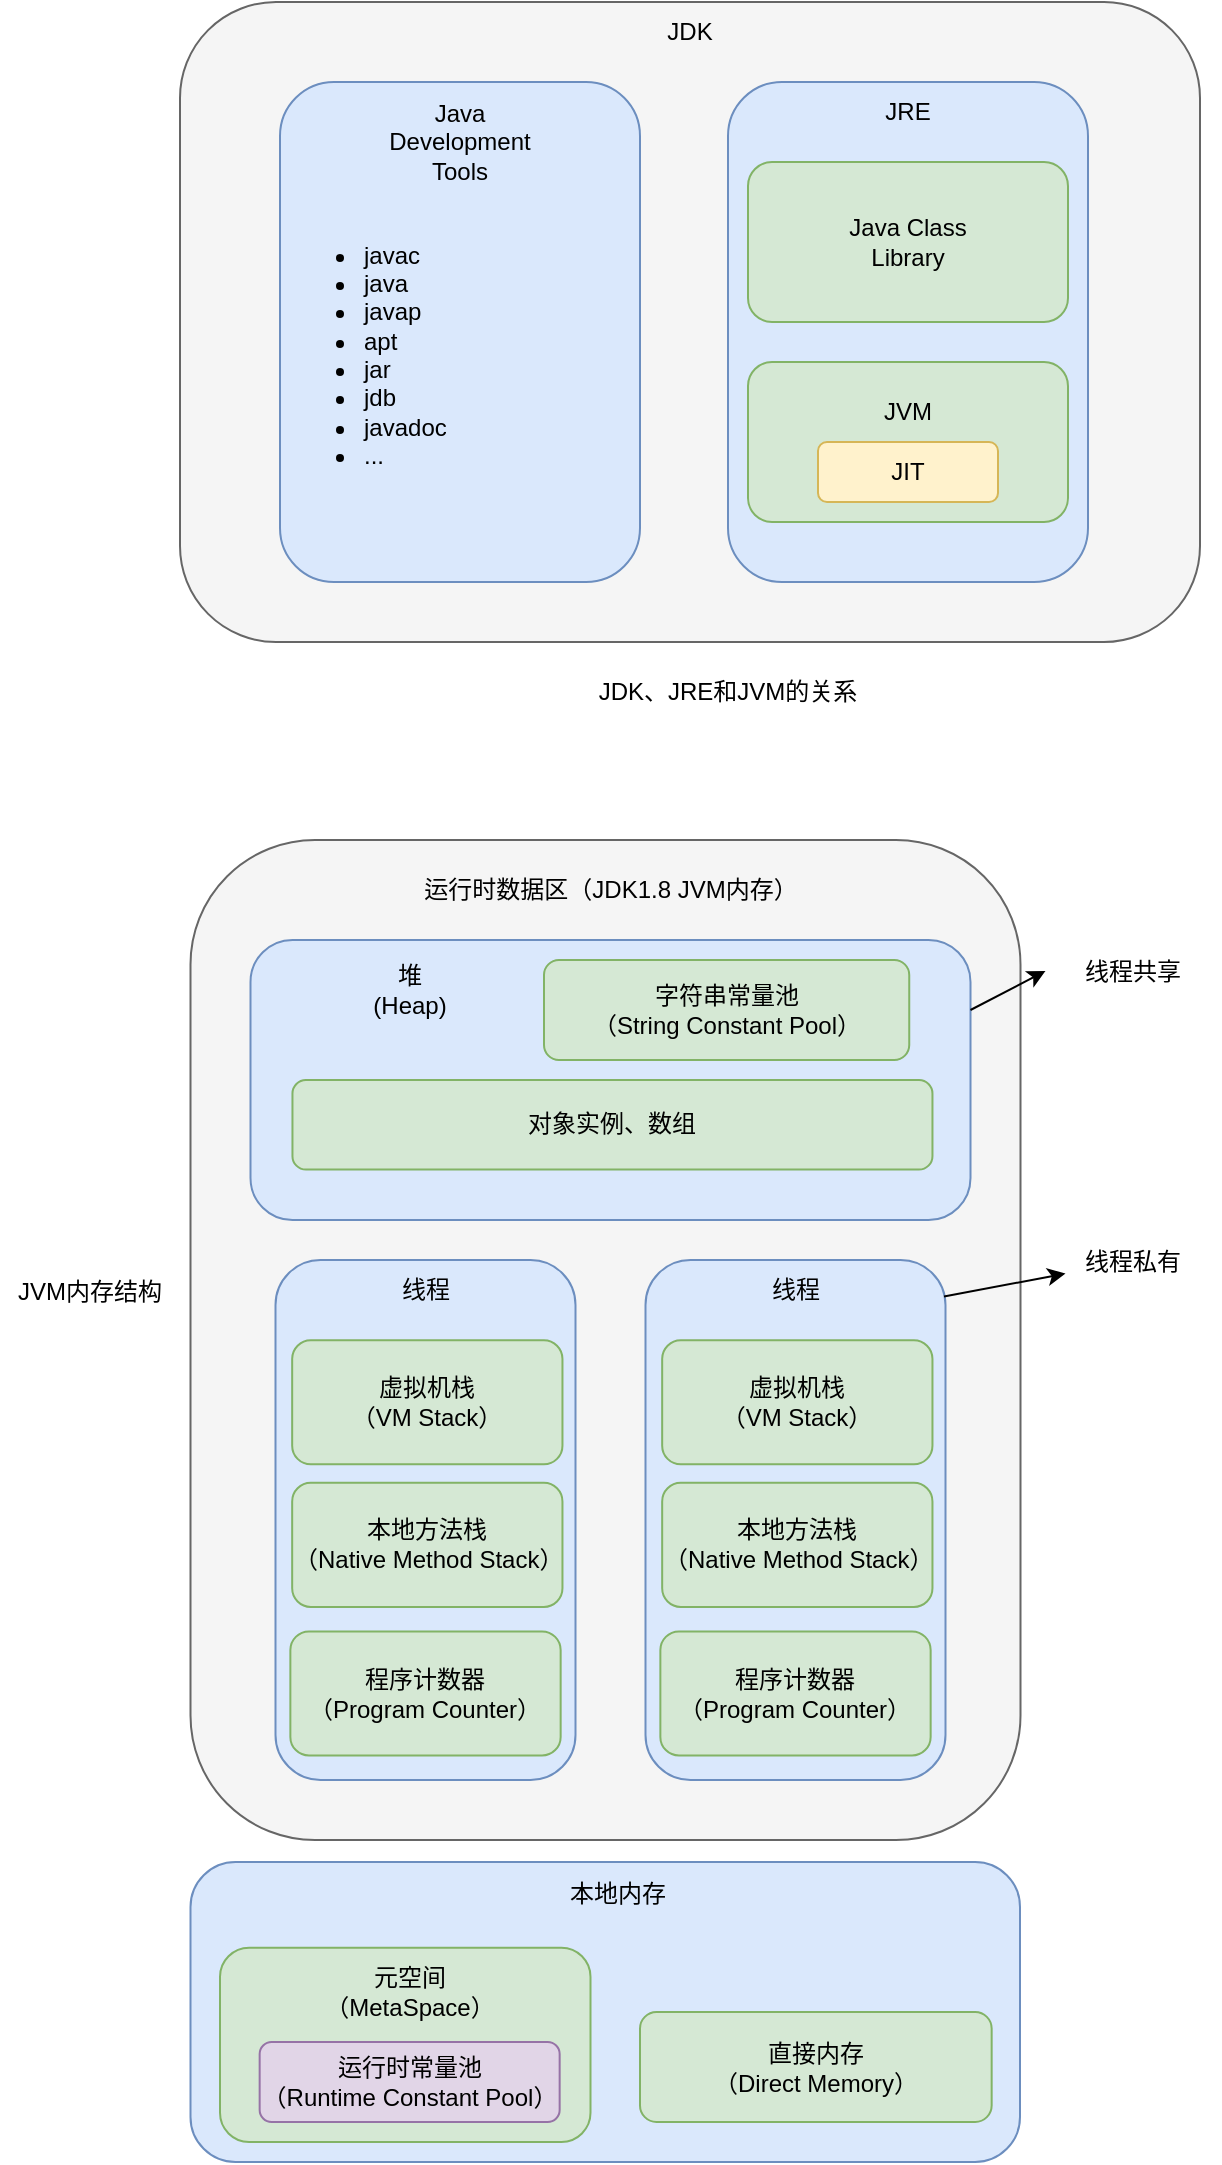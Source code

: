 <mxfile version="22.1.21" type="device" pages="3">
  <diagram name="JDK&amp;JRE&amp;JVM" id="QjWccUWhxBEC8YufoQXe">
    <mxGraphModel dx="2074" dy="1245" grid="1" gridSize="10" guides="1" tooltips="1" connect="1" arrows="1" fold="1" page="1" pageScale="1" pageWidth="827" pageHeight="1169" math="0" shadow="0">
      <root>
        <mxCell id="0" />
        <mxCell id="1" parent="0" />
        <mxCell id="zwSSAcuWBTaVYT7mM9TM-43" value="" style="rounded=1;whiteSpace=wrap;html=1;fillColor=#f5f5f5;fontColor=#333333;strokeColor=#666666;" parent="1" vertex="1">
          <mxGeometry x="145.25" y="629" width="415" height="500" as="geometry" />
        </mxCell>
        <mxCell id="GTEoOpZQOIwxv9IYRNi3-1" value="" style="rounded=1;whiteSpace=wrap;html=1;fillColor=#f5f5f5;fontColor=#333333;strokeColor=#666666;" parent="1" vertex="1">
          <mxGeometry x="140" y="210" width="510" height="320" as="geometry" />
        </mxCell>
        <mxCell id="GTEoOpZQOIwxv9IYRNi3-3" value="JDK" style="text;html=1;strokeColor=none;fillColor=none;align=center;verticalAlign=middle;whiteSpace=wrap;rounded=1;" parent="1" vertex="1">
          <mxGeometry x="365" y="210" width="60" height="30" as="geometry" />
        </mxCell>
        <mxCell id="GTEoOpZQOIwxv9IYRNi3-14" value="" style="group;rounded=1;" parent="1" vertex="1" connectable="0">
          <mxGeometry x="190" y="250" width="180" height="250" as="geometry" />
        </mxCell>
        <mxCell id="GTEoOpZQOIwxv9IYRNi3-6" value="" style="rounded=1;whiteSpace=wrap;html=1;fillColor=#dae8fc;strokeColor=#6c8ebf;" parent="GTEoOpZQOIwxv9IYRNi3-14" vertex="1">
          <mxGeometry width="180" height="250" as="geometry" />
        </mxCell>
        <mxCell id="GTEoOpZQOIwxv9IYRNi3-7" value="Java Development Tools" style="text;html=1;strokeColor=none;fillColor=none;align=center;verticalAlign=middle;whiteSpace=wrap;rounded=1;" parent="GTEoOpZQOIwxv9IYRNi3-14" vertex="1">
          <mxGeometry x="60" y="15" width="60" height="30" as="geometry" />
        </mxCell>
        <mxCell id="GTEoOpZQOIwxv9IYRNi3-9" value="&lt;ul&gt;&lt;li&gt;javac&lt;/li&gt;&lt;li&gt;java&lt;/li&gt;&lt;li&gt;javap&lt;br&gt;&lt;/li&gt;&lt;li&gt;apt&lt;/li&gt;&lt;li&gt;jar&lt;/li&gt;&lt;li&gt;jdb&lt;/li&gt;&lt;li&gt;javadoc&lt;/li&gt;&lt;li&gt;...&lt;/li&gt;&lt;/ul&gt;" style="text;strokeColor=none;fillColor=none;html=1;whiteSpace=wrap;verticalAlign=middle;overflow=hidden;rounded=1;" parent="GTEoOpZQOIwxv9IYRNi3-14" vertex="1">
          <mxGeometry y="65" width="100" height="140" as="geometry" />
        </mxCell>
        <mxCell id="GTEoOpZQOIwxv9IYRNi3-18" value="" style="group;rounded=1;" parent="1" vertex="1" connectable="0">
          <mxGeometry x="414" y="250" width="180" height="250" as="geometry" />
        </mxCell>
        <mxCell id="GTEoOpZQOIwxv9IYRNi3-17" value="" style="group;rounded=1;" parent="GTEoOpZQOIwxv9IYRNi3-18" vertex="1" connectable="0">
          <mxGeometry width="180" height="250" as="geometry" />
        </mxCell>
        <mxCell id="GTEoOpZQOIwxv9IYRNi3-2" value="" style="rounded=1;whiteSpace=wrap;html=1;fillColor=#dae8fc;strokeColor=#6c8ebf;" parent="GTEoOpZQOIwxv9IYRNi3-17" vertex="1">
          <mxGeometry width="180" height="250" as="geometry" />
        </mxCell>
        <mxCell id="GTEoOpZQOIwxv9IYRNi3-4" value="JRE" style="text;html=1;strokeColor=none;fillColor=none;align=center;verticalAlign=middle;whiteSpace=wrap;rounded=1;" parent="GTEoOpZQOIwxv9IYRNi3-17" vertex="1">
          <mxGeometry x="60" width="60" height="30" as="geometry" />
        </mxCell>
        <mxCell id="GTEoOpZQOIwxv9IYRNi3-11" value="Java Class&lt;br&gt;Library" style="rounded=1;whiteSpace=wrap;html=1;fillColor=#d5e8d4;strokeColor=#82b366;" parent="GTEoOpZQOIwxv9IYRNi3-17" vertex="1">
          <mxGeometry x="10" y="40" width="160" height="80" as="geometry" />
        </mxCell>
        <mxCell id="GTEoOpZQOIwxv9IYRNi3-20" value="" style="group;rounded=1;" parent="GTEoOpZQOIwxv9IYRNi3-17" vertex="1" connectable="0">
          <mxGeometry x="10" y="140" width="160" height="80" as="geometry" />
        </mxCell>
        <mxCell id="GTEoOpZQOIwxv9IYRNi3-10" value="" style="rounded=1;whiteSpace=wrap;html=1;fillColor=#d5e8d4;strokeColor=#82b366;" parent="GTEoOpZQOIwxv9IYRNi3-20" vertex="1">
          <mxGeometry width="160" height="80" as="geometry" />
        </mxCell>
        <mxCell id="GTEoOpZQOIwxv9IYRNi3-12" value="JVM" style="text;html=1;strokeColor=none;fillColor=none;align=center;verticalAlign=middle;whiteSpace=wrap;rounded=1;" parent="GTEoOpZQOIwxv9IYRNi3-20" vertex="1">
          <mxGeometry x="50" y="10" width="60" height="30" as="geometry" />
        </mxCell>
        <mxCell id="GTEoOpZQOIwxv9IYRNi3-13" value="JIT" style="rounded=1;whiteSpace=wrap;html=1;fillColor=#fff2cc;strokeColor=#d6b656;" parent="GTEoOpZQOIwxv9IYRNi3-20" vertex="1">
          <mxGeometry x="35" y="40" width="90" height="30" as="geometry" />
        </mxCell>
        <mxCell id="GTEoOpZQOIwxv9IYRNi3-21" value="JDK、JRE和JVM的关系" style="text;html=1;strokeColor=none;fillColor=none;align=center;verticalAlign=middle;whiteSpace=wrap;rounded=0;" parent="1" vertex="1">
          <mxGeometry x="319" y="540" width="190" height="30" as="geometry" />
        </mxCell>
        <mxCell id="zwSSAcuWBTaVYT7mM9TM-2" value="" style="group;rounded=1;" parent="1" vertex="1" connectable="0">
          <mxGeometry x="175.25" y="679" width="360" height="140" as="geometry" />
        </mxCell>
        <mxCell id="zwSSAcuWBTaVYT7mM9TM-3" value="" style="group;rounded=1;" parent="zwSSAcuWBTaVYT7mM9TM-2" vertex="1" connectable="0">
          <mxGeometry width="360" height="140" as="geometry" />
        </mxCell>
        <mxCell id="zwSSAcuWBTaVYT7mM9TM-4" value="" style="rounded=1;whiteSpace=wrap;html=1;fillColor=#dae8fc;strokeColor=#6c8ebf;" parent="zwSSAcuWBTaVYT7mM9TM-3" vertex="1">
          <mxGeometry width="360" height="140" as="geometry" />
        </mxCell>
        <mxCell id="zwSSAcuWBTaVYT7mM9TM-7" value="" style="group;rounded=1;" parent="zwSSAcuWBTaVYT7mM9TM-3" vertex="1" connectable="0">
          <mxGeometry x="20.98" y="70" width="320" height="44.8" as="geometry" />
        </mxCell>
        <mxCell id="zwSSAcuWBTaVYT7mM9TM-8" value="对象实例、数组" style="rounded=1;whiteSpace=wrap;html=1;fillColor=#d5e8d4;strokeColor=#82b366;" parent="zwSSAcuWBTaVYT7mM9TM-7" vertex="1">
          <mxGeometry width="320" height="44.8" as="geometry" />
        </mxCell>
        <mxCell id="RCdZVbHFvqFK4CvpAewN-7" value="" style="group;rounded=1;" vertex="1" connectable="0" parent="zwSSAcuWBTaVYT7mM9TM-3">
          <mxGeometry x="146.75" y="10" width="182.62" height="50" as="geometry" />
        </mxCell>
        <mxCell id="RCdZVbHFvqFK4CvpAewN-8" value="字符串常量池&lt;br&gt;（String Constant Pool）" style="rounded=1;whiteSpace=wrap;html=1;fillColor=#d5e8d4;strokeColor=#82b366;" vertex="1" parent="RCdZVbHFvqFK4CvpAewN-7">
          <mxGeometry width="182.62" height="50" as="geometry" />
        </mxCell>
        <mxCell id="RCdZVbHFvqFK4CvpAewN-9" value="堆&lt;br&gt;(Heap)" style="text;html=1;strokeColor=none;fillColor=none;align=center;verticalAlign=middle;whiteSpace=wrap;rounded=1;" vertex="1" parent="zwSSAcuWBTaVYT7mM9TM-3">
          <mxGeometry x="14.75" y="10" width="130" height="30" as="geometry" />
        </mxCell>
        <mxCell id="zwSSAcuWBTaVYT7mM9TM-20" value="" style="group;rounded=1;" parent="1" vertex="1" connectable="0">
          <mxGeometry x="187.75" y="839" width="150" height="260" as="geometry" />
        </mxCell>
        <mxCell id="zwSSAcuWBTaVYT7mM9TM-21" value="" style="group;rounded=1;" parent="zwSSAcuWBTaVYT7mM9TM-20" vertex="1" connectable="0">
          <mxGeometry width="150" height="260" as="geometry" />
        </mxCell>
        <mxCell id="zwSSAcuWBTaVYT7mM9TM-22" value="" style="rounded=1;whiteSpace=wrap;html=1;fillColor=#dae8fc;strokeColor=#6c8ebf;" parent="zwSSAcuWBTaVYT7mM9TM-21" vertex="1">
          <mxGeometry width="150" height="260" as="geometry" />
        </mxCell>
        <mxCell id="zwSSAcuWBTaVYT7mM9TM-23" value="线程" style="text;html=1;strokeColor=none;fillColor=none;align=center;verticalAlign=middle;whiteSpace=wrap;rounded=1;" parent="zwSSAcuWBTaVYT7mM9TM-21" vertex="1">
          <mxGeometry x="50.0" width="50.0" height="30.086" as="geometry" />
        </mxCell>
        <mxCell id="zwSSAcuWBTaVYT7mM9TM-24" value="虚拟机栈&lt;br&gt;（VM Stack）" style="rounded=1;whiteSpace=wrap;html=1;fillColor=#d5e8d4;strokeColor=#82b366;" parent="zwSSAcuWBTaVYT7mM9TM-21" vertex="1">
          <mxGeometry x="8.335" y="40.114" width="135.143" height="62.029" as="geometry" />
        </mxCell>
        <mxCell id="zwSSAcuWBTaVYT7mM9TM-34" value="本地方法栈&lt;br&gt;（Native Method Stack）" style="rounded=1;whiteSpace=wrap;html=1;fillColor=#d5e8d4;strokeColor=#82b366;" parent="zwSSAcuWBTaVYT7mM9TM-21" vertex="1">
          <mxGeometry x="8.335" y="111.429" width="135.143" height="62.029" as="geometry" />
        </mxCell>
        <mxCell id="zwSSAcuWBTaVYT7mM9TM-35" value="程序计数器&lt;br&gt;（Program Counter）" style="rounded=1;whiteSpace=wrap;html=1;fillColor=#d5e8d4;strokeColor=#82b366;" parent="zwSSAcuWBTaVYT7mM9TM-21" vertex="1">
          <mxGeometry x="7.428" y="185.714" width="135.143" height="62.029" as="geometry" />
        </mxCell>
        <mxCell id="zwSSAcuWBTaVYT7mM9TM-36" value="" style="group;rounded=1;" parent="1" vertex="1" connectable="0">
          <mxGeometry x="372.75" y="839" width="150" height="260" as="geometry" />
        </mxCell>
        <mxCell id="zwSSAcuWBTaVYT7mM9TM-37" value="" style="group;rounded=1;" parent="zwSSAcuWBTaVYT7mM9TM-36" vertex="1" connectable="0">
          <mxGeometry width="150" height="260" as="geometry" />
        </mxCell>
        <mxCell id="zwSSAcuWBTaVYT7mM9TM-38" value="" style="rounded=1;whiteSpace=wrap;html=1;fillColor=#dae8fc;strokeColor=#6c8ebf;" parent="zwSSAcuWBTaVYT7mM9TM-37" vertex="1">
          <mxGeometry width="150" height="260" as="geometry" />
        </mxCell>
        <mxCell id="zwSSAcuWBTaVYT7mM9TM-39" value="线程" style="text;html=1;strokeColor=none;fillColor=none;align=center;verticalAlign=middle;whiteSpace=wrap;rounded=1;" parent="zwSSAcuWBTaVYT7mM9TM-37" vertex="1">
          <mxGeometry x="50.0" width="50.0" height="30.086" as="geometry" />
        </mxCell>
        <mxCell id="zwSSAcuWBTaVYT7mM9TM-40" value="虚拟机栈&lt;br&gt;（VM Stack）" style="rounded=1;whiteSpace=wrap;html=1;fillColor=#d5e8d4;strokeColor=#82b366;" parent="zwSSAcuWBTaVYT7mM9TM-37" vertex="1">
          <mxGeometry x="8.335" y="40.114" width="135.143" height="62.029" as="geometry" />
        </mxCell>
        <mxCell id="zwSSAcuWBTaVYT7mM9TM-41" value="本地方法栈&lt;br&gt;（Native Method Stack）" style="rounded=1;whiteSpace=wrap;html=1;fillColor=#d5e8d4;strokeColor=#82b366;" parent="zwSSAcuWBTaVYT7mM9TM-37" vertex="1">
          <mxGeometry x="8.335" y="111.429" width="135.143" height="62.029" as="geometry" />
        </mxCell>
        <mxCell id="zwSSAcuWBTaVYT7mM9TM-42" value="程序计数器&lt;br&gt;（Program Counter）" style="rounded=1;whiteSpace=wrap;html=1;fillColor=#d5e8d4;strokeColor=#82b366;" parent="zwSSAcuWBTaVYT7mM9TM-37" vertex="1">
          <mxGeometry x="7.428" y="185.714" width="135.143" height="62.029" as="geometry" />
        </mxCell>
        <mxCell id="zwSSAcuWBTaVYT7mM9TM-44" value="运行时数据区（JDK1.8 JVM内存）" style="text;html=1;strokeColor=none;fillColor=none;align=center;verticalAlign=middle;whiteSpace=wrap;rounded=0;" parent="1" vertex="1">
          <mxGeometry x="252.88" y="639" width="204.75" height="30" as="geometry" />
        </mxCell>
        <mxCell id="zwSSAcuWBTaVYT7mM9TM-45" value="线程共享" style="text;html=1;strokeColor=none;fillColor=none;align=center;verticalAlign=middle;whiteSpace=wrap;rounded=0;" parent="1" vertex="1">
          <mxGeometry x="572.75" y="679" width="87.25" height="31" as="geometry" />
        </mxCell>
        <mxCell id="zwSSAcuWBTaVYT7mM9TM-46" value="" style="endArrow=classic;html=1;rounded=0;entryX=0;entryY=0.5;entryDx=0;entryDy=0;exitX=1;exitY=0.25;exitDx=0;exitDy=0;" parent="1" source="zwSSAcuWBTaVYT7mM9TM-4" target="zwSSAcuWBTaVYT7mM9TM-45" edge="1">
          <mxGeometry width="50" height="50" relative="1" as="geometry">
            <mxPoint x="532.75" y="709" as="sourcePoint" />
            <mxPoint x="752.75" y="1089" as="targetPoint" />
          </mxGeometry>
        </mxCell>
        <mxCell id="zwSSAcuWBTaVYT7mM9TM-47" value="线程私有" style="text;html=1;strokeColor=none;fillColor=none;align=center;verticalAlign=middle;whiteSpace=wrap;rounded=0;" parent="1" vertex="1">
          <mxGeometry x="582.75" y="829" width="67.25" height="21" as="geometry" />
        </mxCell>
        <mxCell id="zwSSAcuWBTaVYT7mM9TM-48" value="" style="endArrow=classic;html=1;rounded=0;exitX=0.995;exitY=0.07;exitDx=0;exitDy=0;exitPerimeter=0;" parent="1" source="zwSSAcuWBTaVYT7mM9TM-38" target="zwSSAcuWBTaVYT7mM9TM-47" edge="1">
          <mxGeometry width="50" height="50" relative="1" as="geometry">
            <mxPoint x="522.75" y="849" as="sourcePoint" />
            <mxPoint x="582.75" y="704" as="targetPoint" />
          </mxGeometry>
        </mxCell>
        <mxCell id="zwSSAcuWBTaVYT7mM9TM-49" value="JVM内存结构" style="text;html=1;strokeColor=none;fillColor=none;align=center;verticalAlign=middle;whiteSpace=wrap;rounded=0;" parent="1" vertex="1">
          <mxGeometry x="50" y="839" width="90" height="31" as="geometry" />
        </mxCell>
        <mxCell id="zwSSAcuWBTaVYT7mM9TM-50" value="" style="group;rounded=1;" parent="1" vertex="1" connectable="0">
          <mxGeometry x="145.25" y="1140" width="414.75" height="150" as="geometry" />
        </mxCell>
        <mxCell id="zwSSAcuWBTaVYT7mM9TM-51" value="" style="group;rounded=1;" parent="zwSSAcuWBTaVYT7mM9TM-50" vertex="1" connectable="0">
          <mxGeometry width="414.75" height="150" as="geometry" />
        </mxCell>
        <mxCell id="zwSSAcuWBTaVYT7mM9TM-52" value="" style="rounded=1;whiteSpace=wrap;html=1;fillColor=#dae8fc;strokeColor=#6c8ebf;" parent="zwSSAcuWBTaVYT7mM9TM-51" vertex="1">
          <mxGeometry width="414.75" height="150" as="geometry" />
        </mxCell>
        <mxCell id="zwSSAcuWBTaVYT7mM9TM-53" value="本地内存" style="text;html=1;strokeColor=none;fillColor=none;align=center;verticalAlign=middle;whiteSpace=wrap;rounded=1;" parent="zwSSAcuWBTaVYT7mM9TM-51" vertex="1">
          <mxGeometry x="138.25" y="0.004" width="149.771" height="32.143" as="geometry" />
        </mxCell>
        <mxCell id="zwSSAcuWBTaVYT7mM9TM-54" value="" style="group;rounded=1;" parent="zwSSAcuWBTaVYT7mM9TM-51" vertex="1" connectable="0">
          <mxGeometry x="224.75" y="75" width="175.83" height="55" as="geometry" />
        </mxCell>
        <mxCell id="zwSSAcuWBTaVYT7mM9TM-55" value="直接内存&lt;br&gt;（Direct Memory）" style="rounded=1;whiteSpace=wrap;html=1;fillColor=#d5e8d4;strokeColor=#82b366;" parent="zwSSAcuWBTaVYT7mM9TM-54" vertex="1">
          <mxGeometry width="175.83" height="55" as="geometry" />
        </mxCell>
        <mxCell id="zwSSAcuWBTaVYT7mM9TM-56" value="" style="rounded=1;whiteSpace=wrap;html=1;fillColor=#d5e8d4;strokeColor=#82b366;" parent="zwSSAcuWBTaVYT7mM9TM-51" vertex="1">
          <mxGeometry x="14.75" y="42.86" width="185.25" height="97.14" as="geometry" />
        </mxCell>
        <mxCell id="zwSSAcuWBTaVYT7mM9TM-57" value="元空间&lt;br&gt;（MetaSpace）" style="text;html=1;strokeColor=none;fillColor=none;align=center;verticalAlign=middle;whiteSpace=wrap;rounded=1;" parent="zwSSAcuWBTaVYT7mM9TM-51" vertex="1">
          <mxGeometry x="45.82" y="50" width="127.51" height="30" as="geometry" />
        </mxCell>
        <mxCell id="zwSSAcuWBTaVYT7mM9TM-61" value="" style="group;rounded=1;" parent="zwSSAcuWBTaVYT7mM9TM-51" vertex="1" connectable="0">
          <mxGeometry x="34.58" y="90" width="150" height="40" as="geometry" />
        </mxCell>
        <mxCell id="zwSSAcuWBTaVYT7mM9TM-62" value="运行时常量池&lt;br&gt;（Runtime Constant Pool）" style="rounded=1;whiteSpace=wrap;html=1;fillColor=#e1d5e7;strokeColor=#9673a6;" parent="zwSSAcuWBTaVYT7mM9TM-61" vertex="1">
          <mxGeometry width="150" height="40" as="geometry" />
        </mxCell>
      </root>
    </mxGraphModel>
  </diagram>
  <diagram id="Y09iAJV1aZ7HGiDSXVUQ" name="Java源码到机器码的流程">
    <mxGraphModel dx="1503" dy="1219" grid="1" gridSize="10" guides="1" tooltips="1" connect="1" arrows="1" fold="1" page="1" pageScale="1" pageWidth="827" pageHeight="1169" math="0" shadow="0">
      <root>
        <mxCell id="0" />
        <mxCell id="1" parent="0" />
        <mxCell id="jPVPRtfnm3Ux0_3n_55i-2" value="" style="rounded=1;whiteSpace=wrap;html=1;fillColor=none;" parent="1" vertex="1">
          <mxGeometry x="150" y="120" width="820" height="360" as="geometry" />
        </mxCell>
        <mxCell id="Ej7TpHpbHaVT9ZW0BVeE-17" style="edgeStyle=orthogonalEdgeStyle;rounded=0;orthogonalLoop=1;jettySize=auto;html=1;entryX=0;entryY=0.5;entryDx=0;entryDy=0;" parent="1" source="Ej7TpHpbHaVT9ZW0BVeE-1" target="Ej7TpHpbHaVT9ZW0BVeE-2" edge="1">
          <mxGeometry relative="1" as="geometry" />
        </mxCell>
        <mxCell id="Ej7TpHpbHaVT9ZW0BVeE-1" value=".java" style="rounded=1;whiteSpace=wrap;html=1;fillColor=#f5f5f5;fontColor=#333333;strokeColor=#666666;" parent="1" vertex="1">
          <mxGeometry x="190" y="170" width="90" height="40" as="geometry" />
        </mxCell>
        <mxCell id="Ej7TpHpbHaVT9ZW0BVeE-18" style="edgeStyle=orthogonalEdgeStyle;rounded=0;orthogonalLoop=1;jettySize=auto;html=1;entryX=0;entryY=0.5;entryDx=0;entryDy=0;" parent="1" source="Ej7TpHpbHaVT9ZW0BVeE-2" target="Ej7TpHpbHaVT9ZW0BVeE-3" edge="1">
          <mxGeometry relative="1" as="geometry" />
        </mxCell>
        <mxCell id="Ej7TpHpbHaVT9ZW0BVeE-2" value="javac编译" style="shape=step;perimeter=stepPerimeter;whiteSpace=wrap;html=1;fixedSize=1;fillColor=#d5e8d4;strokeColor=#82b366;" parent="1" vertex="1">
          <mxGeometry x="340" y="170" width="110" height="40" as="geometry" />
        </mxCell>
        <mxCell id="Ej7TpHpbHaVT9ZW0BVeE-7" value="" style="edgeStyle=orthogonalEdgeStyle;rounded=0;orthogonalLoop=1;jettySize=auto;html=1;" parent="1" source="Ej7TpHpbHaVT9ZW0BVeE-3" target="Ej7TpHpbHaVT9ZW0BVeE-4" edge="1">
          <mxGeometry relative="1" as="geometry" />
        </mxCell>
        <mxCell id="Ej7TpHpbHaVT9ZW0BVeE-3" value=".class" style="rounded=1;whiteSpace=wrap;html=1;fillColor=#dae8fc;strokeColor=#6c8ebf;" parent="1" vertex="1">
          <mxGeometry x="510" y="170" width="90" height="40" as="geometry" />
        </mxCell>
        <mxCell id="Ej7TpHpbHaVT9ZW0BVeE-4" value="热点代码？" style="rhombus;whiteSpace=wrap;html=1;fillColor=#fff2cc;strokeColor=#d6b656;" parent="1" vertex="1">
          <mxGeometry x="515" y="280" width="80" height="80" as="geometry" />
        </mxCell>
        <mxCell id="Ej7TpHpbHaVT9ZW0BVeE-5" value="" style="endArrow=classic;html=1;rounded=0;exitX=1;exitY=0.5;exitDx=0;exitDy=0;entryX=0;entryY=0.5;entryDx=0;entryDy=0;" parent="1" source="Ej7TpHpbHaVT9ZW0BVeE-4" target="Ej7TpHpbHaVT9ZW0BVeE-8" edge="1">
          <mxGeometry relative="1" as="geometry">
            <mxPoint x="360" y="390" as="sourcePoint" />
            <mxPoint x="460" y="390" as="targetPoint" />
          </mxGeometry>
        </mxCell>
        <mxCell id="Ej7TpHpbHaVT9ZW0BVeE-6" value="NO" style="edgeLabel;resizable=0;html=1;align=center;verticalAlign=middle;" parent="Ej7TpHpbHaVT9ZW0BVeE-5" connectable="0" vertex="1">
          <mxGeometry relative="1" as="geometry" />
        </mxCell>
        <mxCell id="Ej7TpHpbHaVT9ZW0BVeE-8" value="解释器" style="shape=step;perimeter=stepPerimeter;whiteSpace=wrap;html=1;fixedSize=1;fillColor=#d5e8d4;strokeColor=#82b366;" parent="1" vertex="1">
          <mxGeometry x="670" y="300" width="110" height="40" as="geometry" />
        </mxCell>
        <mxCell id="Ej7TpHpbHaVT9ZW0BVeE-9" value="JIT" style="shape=step;perimeter=stepPerimeter;whiteSpace=wrap;html=1;fixedSize=1;fillColor=#d5e8d4;strokeColor=#82b366;" parent="1" vertex="1">
          <mxGeometry x="670" y="400" width="110" height="40" as="geometry" />
        </mxCell>
        <mxCell id="Ej7TpHpbHaVT9ZW0BVeE-11" value="" style="endArrow=classic;html=1;rounded=0;exitX=0.5;exitY=1;exitDx=0;exitDy=0;entryX=0;entryY=0.5;entryDx=0;entryDy=0;" parent="1" source="Ej7TpHpbHaVT9ZW0BVeE-4" target="Ej7TpHpbHaVT9ZW0BVeE-9" edge="1">
          <mxGeometry relative="1" as="geometry">
            <mxPoint x="450" y="470" as="sourcePoint" />
            <mxPoint x="550" y="470" as="targetPoint" />
            <Array as="points">
              <mxPoint x="555" y="420" />
            </Array>
          </mxGeometry>
        </mxCell>
        <mxCell id="Ej7TpHpbHaVT9ZW0BVeE-12" value="YES" style="edgeLabel;resizable=0;html=1;align=center;verticalAlign=middle;" parent="Ej7TpHpbHaVT9ZW0BVeE-11" connectable="0" vertex="1">
          <mxGeometry relative="1" as="geometry">
            <mxPoint x="51" as="offset" />
          </mxGeometry>
        </mxCell>
        <mxCell id="Ej7TpHpbHaVT9ZW0BVeE-13" value="" style="fontColor=#0066CC;verticalAlign=top;verticalLabelPosition=bottom;labelPosition=center;align=center;html=1;outlineConnect=0;fillColor=#CCCCCC;strokeColor=#6881B3;gradientColor=none;gradientDirection=north;strokeWidth=2;shape=mxgraph.networks.monitor;" parent="1" vertex="1">
          <mxGeometry x="880" y="350" width="50" height="40" as="geometry" />
        </mxCell>
        <mxCell id="Ej7TpHpbHaVT9ZW0BVeE-14" style="edgeStyle=orthogonalEdgeStyle;rounded=0;orthogonalLoop=1;jettySize=auto;html=1;entryX=0;entryY=0.5;entryDx=0;entryDy=0;entryPerimeter=0;" parent="1" source="Ej7TpHpbHaVT9ZW0BVeE-8" target="Ej7TpHpbHaVT9ZW0BVeE-13" edge="1">
          <mxGeometry relative="1" as="geometry" />
        </mxCell>
        <mxCell id="Ej7TpHpbHaVT9ZW0BVeE-16" style="edgeStyle=orthogonalEdgeStyle;rounded=0;orthogonalLoop=1;jettySize=auto;html=1;entryX=0;entryY=0.71;entryDx=0;entryDy=0;entryPerimeter=0;" parent="1" source="Ej7TpHpbHaVT9ZW0BVeE-9" target="Ej7TpHpbHaVT9ZW0BVeE-13" edge="1">
          <mxGeometry relative="1" as="geometry" />
        </mxCell>
        <mxCell id="jPVPRtfnm3Ux0_3n_55i-1" value="Java源码到机器码的流程" style="text;html=1;align=center;verticalAlign=middle;resizable=0;points=[];autosize=1;strokeColor=none;fillColor=none;fontFamily=Comic Sans MS;fontSize=20;" parent="1" vertex="1">
          <mxGeometry x="410" y="490" width="250" height="40" as="geometry" />
        </mxCell>
      </root>
    </mxGraphModel>
  </diagram>
  <diagram id="8HSoAyYHEh2CsvpsZl88" name="Throwable">
    <mxGraphModel dx="3157" dy="1219" grid="1" gridSize="10" guides="1" tooltips="1" connect="1" arrows="1" fold="1" page="1" pageScale="1" pageWidth="827" pageHeight="1169" math="0" shadow="0">
      <root>
        <mxCell id="0" />
        <mxCell id="1" parent="0" />
        <mxCell id="ATr6P8MocdYqdAQZKYD1-1" value="" style="rounded=1;whiteSpace=wrap;html=1;fillColor=none;" parent="1" vertex="1">
          <mxGeometry x="-837" y="60" width="1617" height="670" as="geometry" />
        </mxCell>
        <mxCell id="3C4Zk1Igd44ngX0035aP-4" value="" style="rounded=1;whiteSpace=wrap;html=1;fillColor=#e1d5e7;strokeColor=#9673a6;" parent="1" vertex="1">
          <mxGeometry x="120" y="226" width="470" height="214" as="geometry" />
        </mxCell>
        <mxCell id="u31vMogPkky6GQFVXpJp-45" value="" style="rounded=1;whiteSpace=wrap;html=1;fillColor=#dae8fc;strokeColor=#6c8ebf;" parent="1" vertex="1">
          <mxGeometry x="-541" y="450" width="851" height="160" as="geometry" />
        </mxCell>
        <mxCell id="u31vMogPkky6GQFVXpJp-43" value="" style="rounded=1;whiteSpace=wrap;html=1;fillColor=#f8cecc;strokeColor=#b85450;" parent="1" vertex="1">
          <mxGeometry x="-810" y="300" width="470" height="140" as="geometry" />
        </mxCell>
        <mxCell id="u31vMogPkky6GQFVXpJp-22" value="&lt;p style=&quot;margin:0px;margin-top:4px;text-align:center;&quot;&gt;&lt;b&gt;ArithmeticException&lt;/b&gt;&lt;/p&gt;&lt;hr size=&quot;1&quot;/&gt;" style="verticalAlign=top;align=left;overflow=fill;fontSize=14;fontFamily=Helvetica;html=1;rounded=0;shadow=0;comic=0;labelBackgroundColor=none;strokeWidth=1;" parent="1" vertex="1">
          <mxGeometry x="-213" y="526" width="204" height="32" as="geometry" />
        </mxCell>
        <mxCell id="u31vMogPkky6GQFVXpJp-23" value="&lt;p style=&quot;margin:0px;margin-top:4px;text-align:center;&quot;&gt;&lt;b&gt;ClassNotFoundException&lt;/b&gt;&lt;/p&gt;&lt;hr size=&quot;1&quot;/&gt;" style="verticalAlign=top;align=left;overflow=fill;fontSize=14;fontFamily=Helvetica;html=1;rounded=0;shadow=0;comic=0;labelBackgroundColor=none;strokeWidth=1;" parent="1" vertex="1">
          <mxGeometry x="-794" y="390" width="240" height="32" as="geometry" />
        </mxCell>
        <mxCell id="u31vMogPkky6GQFVXpJp-24" value="&lt;p style=&quot;margin:0px;margin-top:4px;text-align:center;&quot;&gt;&lt;b&gt;Error&lt;/b&gt;&lt;/p&gt;&lt;hr size=&quot;1&quot;/&gt;" style="verticalAlign=top;align=left;overflow=fill;fontSize=14;fontFamily=Helvetica;html=1;rounded=0;shadow=0;comic=0;labelBackgroundColor=none;strokeWidth=1;" parent="1" vertex="1">
          <mxGeometry x="299" y="254" width="87" height="32" as="geometry" />
        </mxCell>
        <mxCell id="u31vMogPkky6GQFVXpJp-25" value="&lt;p style=&quot;margin:0px;margin-top:4px;text-align:center;&quot;&gt;&lt;b&gt;Exception&lt;/b&gt;&lt;/p&gt;&lt;hr size=&quot;1&quot;/&gt;" style="verticalAlign=top;align=left;overflow=fill;fontSize=14;fontFamily=Helvetica;html=1;rounded=0;shadow=0;comic=0;labelBackgroundColor=none;strokeWidth=1;" parent="1" vertex="1">
          <mxGeometry x="-173" y="245" width="124" height="32" as="geometry" />
        </mxCell>
        <mxCell id="u31vMogPkky6GQFVXpJp-26" value="&lt;p style=&quot;margin:0px;margin-top:4px;text-align:center;&quot;&gt;&lt;b&gt;IndexOutOfBoundsException&lt;/b&gt;&lt;/p&gt;&lt;hr size=&quot;1&quot;/&gt;" style="verticalAlign=top;align=left;overflow=fill;fontSize=14;fontFamily=Helvetica;html=1;rounded=0;shadow=0;comic=0;labelBackgroundColor=none;strokeWidth=1;" parent="1" vertex="1">
          <mxGeometry x="-515" y="526" width="272" height="32" as="geometry" />
        </mxCell>
        <mxCell id="u31vMogPkky6GQFVXpJp-27" value="&lt;p style=&quot;margin:0px;margin-top:4px;text-align:center;&quot;&gt;&lt;b&gt;NoClassDefFoundError&lt;/b&gt;&lt;/p&gt;&lt;hr size=&quot;1&quot;/&gt;" style="verticalAlign=top;align=left;overflow=fill;fontSize=14;fontFamily=Helvetica;html=1;rounded=0;shadow=0;comic=0;labelBackgroundColor=none;strokeWidth=1;" parent="1" vertex="1">
          <mxGeometry x="359" y="385" width="224" height="32" as="geometry" />
        </mxCell>
        <mxCell id="u31vMogPkky6GQFVXpJp-28" value="&lt;p style=&quot;margin:0px;margin-top:4px;text-align:center;&quot;&gt;&lt;b&gt;NullPointerException&lt;/b&gt;&lt;/p&gt;&lt;hr size=&quot;1&quot;/&gt;" style="verticalAlign=top;align=left;overflow=fill;fontSize=14;fontFamily=Helvetica;html=1;rounded=0;shadow=0;comic=0;labelBackgroundColor=none;strokeWidth=1;" parent="1" vertex="1">
          <mxGeometry x="22" y="526" width="211" height="32" as="geometry" />
        </mxCell>
        <mxCell id="u31vMogPkky6GQFVXpJp-29" value="&lt;p style=&quot;margin:0px;margin-top:4px;text-align:center;&quot;&gt;&lt;b&gt;OutOfMemoryError&lt;/b&gt;&lt;/p&gt;&lt;hr size=&quot;1&quot;/&gt;" style="verticalAlign=top;align=left;overflow=fill;fontSize=14;fontFamily=Helvetica;html=1;rounded=0;shadow=0;comic=0;labelBackgroundColor=none;strokeWidth=1;" parent="1" vertex="1">
          <mxGeometry x="133" y="385" width="199" height="32" as="geometry" />
        </mxCell>
        <mxCell id="u31vMogPkky6GQFVXpJp-30" value="&lt;p style=&quot;margin:0px;margin-top:4px;text-align:center;&quot;&gt;&lt;b&gt;RuntimeException&lt;/b&gt;&lt;/p&gt;&lt;hr size=&quot;1&quot;/&gt;" style="verticalAlign=top;align=left;overflow=fill;fontSize=14;fontFamily=Helvetica;html=1;rounded=0;shadow=0;comic=0;labelBackgroundColor=none;strokeWidth=1;" parent="1" vertex="1">
          <mxGeometry x="-205" y="390" width="189" height="32" as="geometry" />
        </mxCell>
        <mxCell id="u31vMogPkky6GQFVXpJp-31" value="&lt;p style=&quot;margin:0px;margin-top:4px;text-align:center;&quot;&gt;&lt;b&gt;SQLException&lt;/b&gt;&lt;/p&gt;&lt;hr size=&quot;1&quot;/&gt;" style="verticalAlign=top;align=left;overflow=fill;fontSize=14;fontFamily=Helvetica;html=1;rounded=0;shadow=0;comic=0;labelBackgroundColor=none;strokeWidth=1;" parent="1" vertex="1">
          <mxGeometry x="-541" y="390" width="155" height="32" as="geometry" />
        </mxCell>
        <mxCell id="u31vMogPkky6GQFVXpJp-32" value="&lt;p style=&quot;margin:0px;margin-top:4px;text-align:center;&quot;&gt;&lt;b&gt;Throwable&lt;/b&gt;&lt;/p&gt;&lt;hr size=&quot;1&quot;/&gt;" style="verticalAlign=top;align=left;overflow=fill;fontSize=14;fontFamily=Helvetica;html=1;rounded=0;shadow=0;comic=0;labelBackgroundColor=none;strokeWidth=1;" parent="1" vertex="1">
          <mxGeometry x="32" y="105" width="130" height="32" as="geometry" />
        </mxCell>
        <mxCell id="u31vMogPkky6GQFVXpJp-33" value="" style="html=1;rounded=1;edgeStyle=orthogonalEdgeStyle;dashed=0;startArrow=none;endArrow=block;endSize=12;strokeColor=#000082;exitX=0.500;exitY=0.001;exitDx=0;exitDy=0;entryX=0.500;entryY=1.001;entryDx=0;entryDy=0;" parent="1" source="u31vMogPkky6GQFVXpJp-22" target="u31vMogPkky6GQFVXpJp-30" edge="1">
          <mxGeometry width="50" height="50" relative="1" as="geometry">
            <Array as="points" />
          </mxGeometry>
        </mxCell>
        <mxCell id="u31vMogPkky6GQFVXpJp-34" value="" style="html=1;rounded=1;edgeStyle=orthogonalEdgeStyle;dashed=0;startArrow=none;endArrow=block;endSize=12;strokeColor=#000082;exitX=0.500;exitY=0.001;exitDx=0;exitDy=0;entryX=0.500;entryY=1.001;entryDx=0;entryDy=0;" parent="1" source="u31vMogPkky6GQFVXpJp-23" target="u31vMogPkky6GQFVXpJp-25" edge="1">
          <mxGeometry width="50" height="50" relative="1" as="geometry">
            <Array as="points">
              <mxPoint x="-674" y="345" />
              <mxPoint x="-111" y="345" />
            </Array>
          </mxGeometry>
        </mxCell>
        <mxCell id="u31vMogPkky6GQFVXpJp-35" value="" style="html=1;rounded=1;edgeStyle=orthogonalEdgeStyle;dashed=0;startArrow=none;endArrow=block;endSize=12;strokeColor=#000082;exitX=0.500;exitY=0.001;exitDx=0;exitDy=0;entryX=0.500;entryY=1.001;entryDx=0;entryDy=0;" parent="1" source="u31vMogPkky6GQFVXpJp-24" target="u31vMogPkky6GQFVXpJp-32" edge="1">
          <mxGeometry width="50" height="50" relative="1" as="geometry">
            <Array as="points">
              <mxPoint x="342" y="190" />
              <mxPoint x="97" y="190" />
            </Array>
          </mxGeometry>
        </mxCell>
        <mxCell id="u31vMogPkky6GQFVXpJp-36" value="" style="html=1;rounded=1;edgeStyle=orthogonalEdgeStyle;dashed=0;startArrow=none;endArrow=block;endSize=12;strokeColor=#000082;exitX=0.500;exitY=0.001;exitDx=0;exitDy=0;entryX=0.500;entryY=1.001;entryDx=0;entryDy=0;" parent="1" source="u31vMogPkky6GQFVXpJp-25" target="u31vMogPkky6GQFVXpJp-32" edge="1">
          <mxGeometry width="50" height="50" relative="1" as="geometry">
            <Array as="points">
              <mxPoint x="-111" y="190" />
              <mxPoint x="97" y="190" />
            </Array>
          </mxGeometry>
        </mxCell>
        <mxCell id="u31vMogPkky6GQFVXpJp-37" value="" style="html=1;rounded=1;edgeStyle=orthogonalEdgeStyle;dashed=0;startArrow=none;endArrow=block;endSize=12;strokeColor=#000082;exitX=0.500;exitY=0.001;exitDx=0;exitDy=0;entryX=0.500;entryY=1.001;entryDx=0;entryDy=0;" parent="1" source="u31vMogPkky6GQFVXpJp-26" target="u31vMogPkky6GQFVXpJp-30" edge="1">
          <mxGeometry width="50" height="50" relative="1" as="geometry">
            <Array as="points">
              <mxPoint x="-379" y="466" />
              <mxPoint x="-111" y="466" />
            </Array>
          </mxGeometry>
        </mxCell>
        <mxCell id="u31vMogPkky6GQFVXpJp-38" value="" style="html=1;rounded=1;edgeStyle=orthogonalEdgeStyle;dashed=0;startArrow=none;endArrow=block;endSize=12;strokeColor=#000082;exitX=0.500;exitY=0.001;exitDx=0;exitDy=0;entryX=0.500;entryY=1.001;entryDx=0;entryDy=0;" parent="1" source="u31vMogPkky6GQFVXpJp-27" target="u31vMogPkky6GQFVXpJp-24" edge="1">
          <mxGeometry width="50" height="50" relative="1" as="geometry">
            <Array as="points">
              <mxPoint x="471" y="320" />
              <mxPoint x="342" y="320" />
            </Array>
          </mxGeometry>
        </mxCell>
        <mxCell id="u31vMogPkky6GQFVXpJp-39" value="" style="html=1;rounded=1;edgeStyle=orthogonalEdgeStyle;dashed=0;startArrow=none;endArrow=block;endSize=12;strokeColor=#000082;exitX=0.500;exitY=0.001;exitDx=0;exitDy=0;entryX=0.500;entryY=1.001;entryDx=0;entryDy=0;" parent="1" source="u31vMogPkky6GQFVXpJp-28" target="u31vMogPkky6GQFVXpJp-30" edge="1">
          <mxGeometry width="50" height="50" relative="1" as="geometry">
            <Array as="points">
              <mxPoint x="127" y="466" />
              <mxPoint x="-111" y="466" />
            </Array>
          </mxGeometry>
        </mxCell>
        <mxCell id="u31vMogPkky6GQFVXpJp-40" value="" style="html=1;rounded=1;edgeStyle=orthogonalEdgeStyle;dashed=0;startArrow=none;endArrow=block;endSize=12;strokeColor=#000082;exitX=0.500;exitY=0.001;exitDx=0;exitDy=0;entryX=0.500;entryY=1.001;entryDx=0;entryDy=0;" parent="1" source="u31vMogPkky6GQFVXpJp-29" target="u31vMogPkky6GQFVXpJp-24" edge="1">
          <mxGeometry width="50" height="50" relative="1" as="geometry">
            <Array as="points">
              <mxPoint x="232" y="320" />
              <mxPoint x="342" y="320" />
            </Array>
          </mxGeometry>
        </mxCell>
        <mxCell id="u31vMogPkky6GQFVXpJp-41" value="" style="html=1;rounded=1;edgeStyle=orthogonalEdgeStyle;dashed=0;startArrow=none;endArrow=block;endSize=12;strokeColor=#000082;exitX=0.500;exitY=0.001;exitDx=0;exitDy=0;entryX=0.500;entryY=1.001;entryDx=0;entryDy=0;" parent="1" source="u31vMogPkky6GQFVXpJp-30" target="u31vMogPkky6GQFVXpJp-25" edge="1">
          <mxGeometry width="50" height="50" relative="1" as="geometry">
            <Array as="points" />
          </mxGeometry>
        </mxCell>
        <mxCell id="u31vMogPkky6GQFVXpJp-42" value="" style="html=1;rounded=1;edgeStyle=orthogonalEdgeStyle;dashed=0;startArrow=none;endArrow=block;endSize=12;strokeColor=#000082;exitX=0.500;exitY=0.001;exitDx=0;exitDy=0;entryX=0.500;entryY=1.001;entryDx=0;entryDy=0;" parent="1" source="u31vMogPkky6GQFVXpJp-31" target="u31vMogPkky6GQFVXpJp-25" edge="1">
          <mxGeometry width="50" height="50" relative="1" as="geometry">
            <Array as="points">
              <mxPoint x="-464" y="345" />
              <mxPoint x="-111" y="345" />
            </Array>
          </mxGeometry>
        </mxCell>
        <mxCell id="u31vMogPkky6GQFVXpJp-44" value="Checked Exception" style="text;html=1;strokeColor=none;fillColor=none;align=center;verticalAlign=middle;whiteSpace=wrap;rounded=0;" parent="1" vertex="1">
          <mxGeometry x="-794" y="310" width="110" height="30" as="geometry" />
        </mxCell>
        <mxCell id="u31vMogPkky6GQFVXpJp-46" value="UnChecked Exception" style="text;html=1;strokeColor=none;fillColor=none;align=center;verticalAlign=middle;whiteSpace=wrap;rounded=0;" parent="1" vertex="1">
          <mxGeometry x="-190" y="570" width="140" height="30" as="geometry" />
        </mxCell>
        <mxCell id="3C4Zk1Igd44ngX0035aP-1" value="必须处理&lt;br&gt;（try...catch或抛出去）" style="ellipse;shape=cloud;whiteSpace=wrap;html=1;" parent="1" vertex="1">
          <mxGeometry x="-670" y="217" width="190" height="83" as="geometry" />
        </mxCell>
        <mxCell id="3C4Zk1Igd44ngX0035aP-2" value="可以不处理" style="ellipse;shape=cloud;whiteSpace=wrap;html=1;" parent="1" vertex="1">
          <mxGeometry x="-206" y="610" width="190" height="83" as="geometry" />
        </mxCell>
        <mxCell id="3C4Zk1Igd44ngX0035aP-3" value="无法通过程序处理" style="ellipse;shape=cloud;whiteSpace=wrap;html=1;" parent="1" vertex="1">
          <mxGeometry x="590" y="286" width="190" height="83" as="geometry" />
        </mxCell>
        <mxCell id="ATr6P8MocdYqdAQZKYD1-2" value="Throwable继承结构" style="text;html=1;align=center;verticalAlign=middle;resizable=0;points=[];autosize=1;strokeColor=none;fillColor=none;fontFamily=Comic Sans MS;fontSize=20;" parent="1" vertex="1">
          <mxGeometry x="-128.5" y="743" width="200" height="40" as="geometry" />
        </mxCell>
      </root>
    </mxGraphModel>
  </diagram>
</mxfile>
